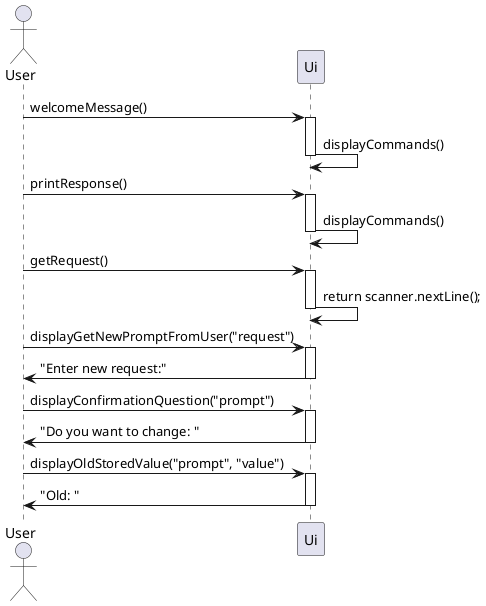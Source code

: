 @startuml
actor User

User -> Ui : welcomeMessage()
activate Ui
Ui -> Ui : displayCommands()
deactivate Ui

User -> Ui: printResponse()
activate Ui
Ui -> Ui : displayCommands()
deactivate Ui

User -> Ui : getRequest() 
activate Ui 
Ui -> Ui : return scanner.nextLine();
deactivate Ui

User -> Ui : displayGetNewPromptFromUser("request")
activate Ui
Ui -> User : "Enter new request:"
deactivate Ui

User -> Ui: displayConfirmationQuestion("prompt")
activate Ui 
Ui -> User : "Do you want to change: "
deactivate Ui

User -> Ui: displayOldStoredValue("prompt", "value")
activate Ui
Ui -> User : "Old: "
deactivate Ui






@enduml